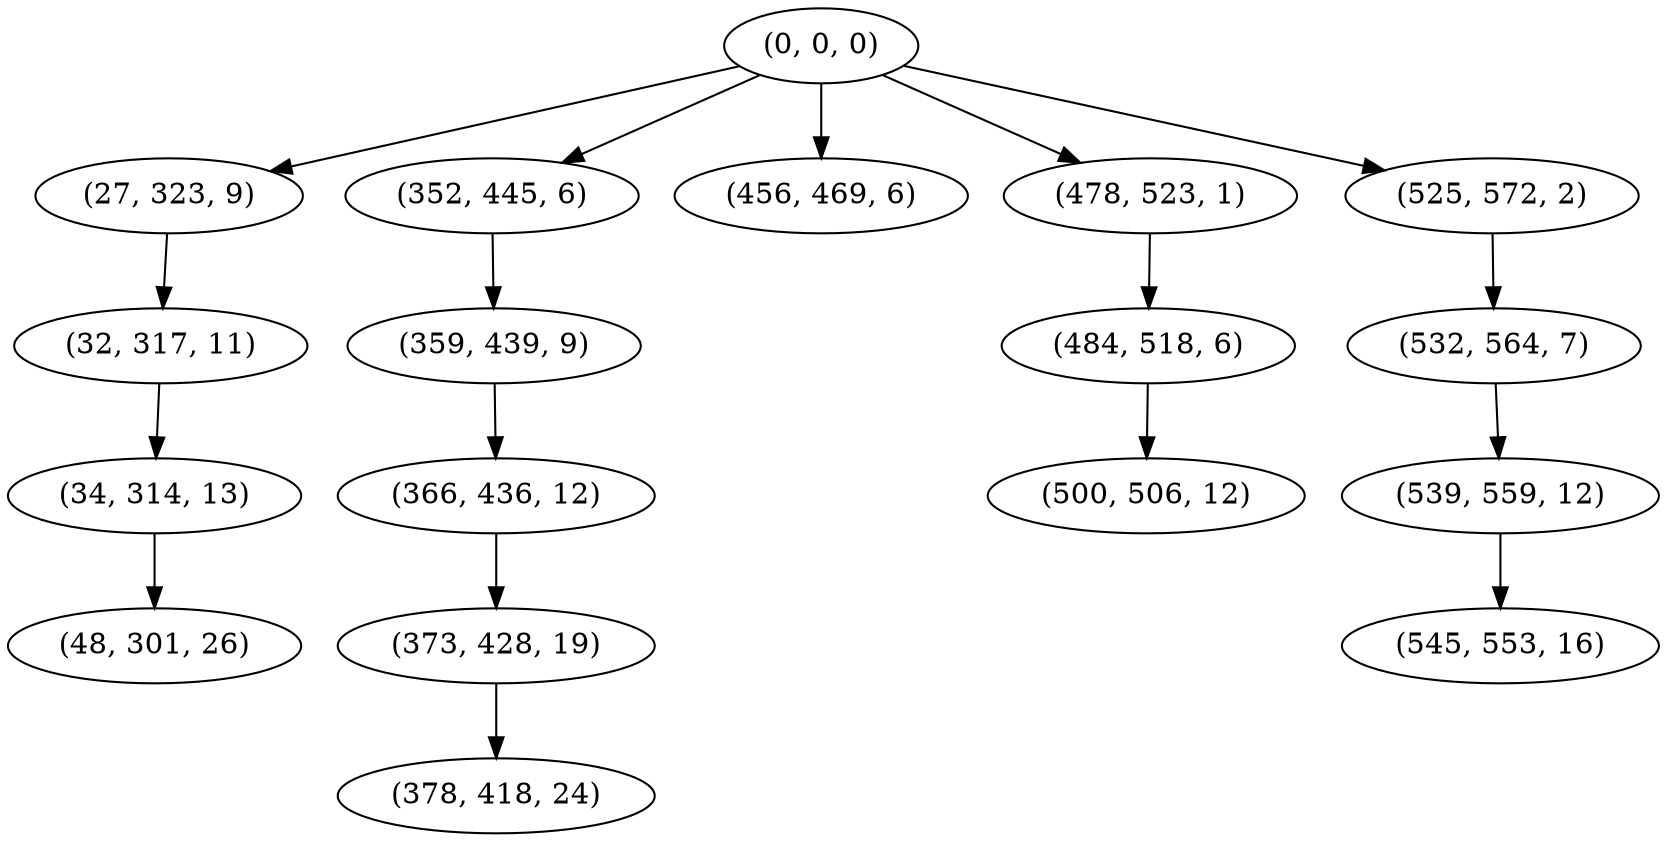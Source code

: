 digraph tree {
    "(0, 0, 0)";
    "(27, 323, 9)";
    "(32, 317, 11)";
    "(34, 314, 13)";
    "(48, 301, 26)";
    "(352, 445, 6)";
    "(359, 439, 9)";
    "(366, 436, 12)";
    "(373, 428, 19)";
    "(378, 418, 24)";
    "(456, 469, 6)";
    "(478, 523, 1)";
    "(484, 518, 6)";
    "(500, 506, 12)";
    "(525, 572, 2)";
    "(532, 564, 7)";
    "(539, 559, 12)";
    "(545, 553, 16)";
    "(0, 0, 0)" -> "(27, 323, 9)";
    "(0, 0, 0)" -> "(352, 445, 6)";
    "(0, 0, 0)" -> "(456, 469, 6)";
    "(0, 0, 0)" -> "(478, 523, 1)";
    "(0, 0, 0)" -> "(525, 572, 2)";
    "(27, 323, 9)" -> "(32, 317, 11)";
    "(32, 317, 11)" -> "(34, 314, 13)";
    "(34, 314, 13)" -> "(48, 301, 26)";
    "(352, 445, 6)" -> "(359, 439, 9)";
    "(359, 439, 9)" -> "(366, 436, 12)";
    "(366, 436, 12)" -> "(373, 428, 19)";
    "(373, 428, 19)" -> "(378, 418, 24)";
    "(478, 523, 1)" -> "(484, 518, 6)";
    "(484, 518, 6)" -> "(500, 506, 12)";
    "(525, 572, 2)" -> "(532, 564, 7)";
    "(532, 564, 7)" -> "(539, 559, 12)";
    "(539, 559, 12)" -> "(545, 553, 16)";
}
